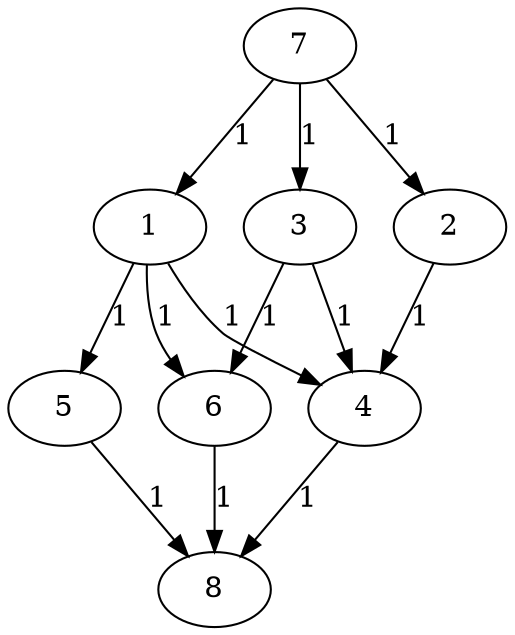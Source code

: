 digraph
{
	1 -> 4 [label = 1]
	1 -> 5 [label = 1]
	1 -> 6 [label = 1]
	2 -> 4 [label = 1]
	3 -> 4 [label = 1]
	3 -> 6 [label = 1]
	7 -> 1 [label = 1]
	7 -> 2 [label = 1]
	7 -> 3 [label = 1]
	4 -> 8 [label = 1]
	5 -> 8 [label = 1]
	6 -> 8 [label = 1]
}
